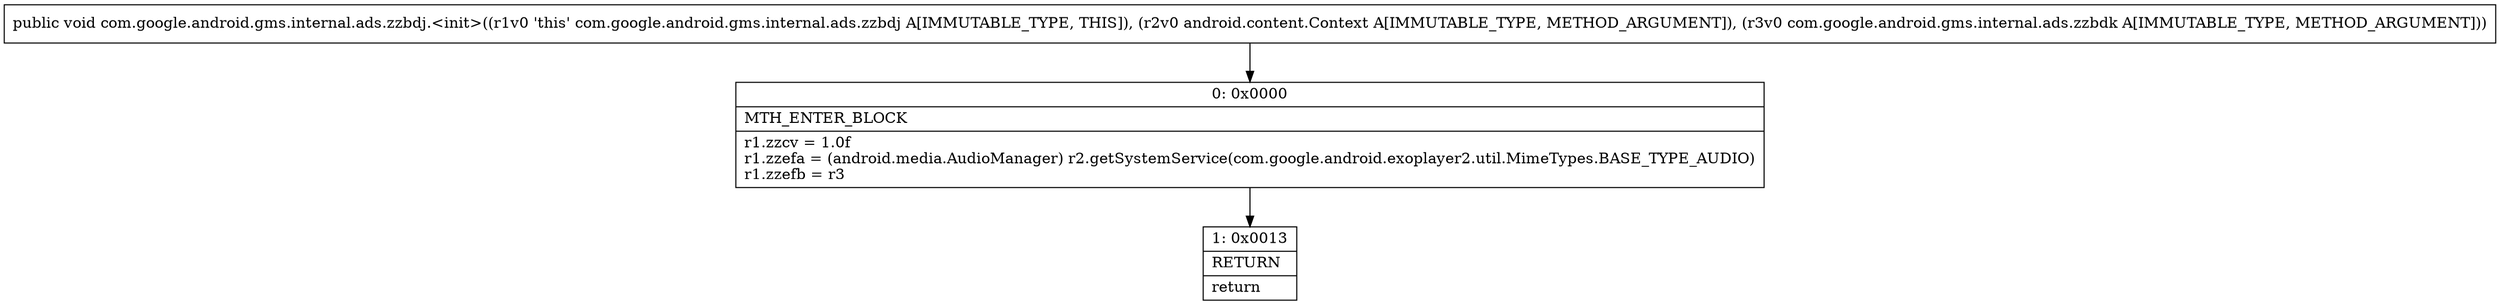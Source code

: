 digraph "CFG forcom.google.android.gms.internal.ads.zzbdj.\<init\>(Landroid\/content\/Context;Lcom\/google\/android\/gms\/internal\/ads\/zzbdk;)V" {
Node_0 [shape=record,label="{0\:\ 0x0000|MTH_ENTER_BLOCK\l|r1.zzcv = 1.0f\lr1.zzefa = (android.media.AudioManager) r2.getSystemService(com.google.android.exoplayer2.util.MimeTypes.BASE_TYPE_AUDIO)\lr1.zzefb = r3\l}"];
Node_1 [shape=record,label="{1\:\ 0x0013|RETURN\l|return\l}"];
MethodNode[shape=record,label="{public void com.google.android.gms.internal.ads.zzbdj.\<init\>((r1v0 'this' com.google.android.gms.internal.ads.zzbdj A[IMMUTABLE_TYPE, THIS]), (r2v0 android.content.Context A[IMMUTABLE_TYPE, METHOD_ARGUMENT]), (r3v0 com.google.android.gms.internal.ads.zzbdk A[IMMUTABLE_TYPE, METHOD_ARGUMENT])) }"];
MethodNode -> Node_0;
Node_0 -> Node_1;
}

